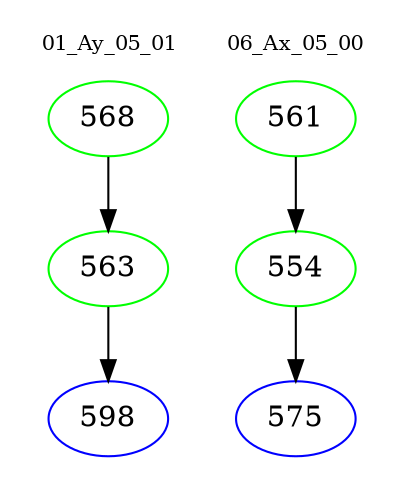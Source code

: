 digraph{
subgraph cluster_0 {
color = white
label = "01_Ay_05_01";
fontsize=10;
T0_568 [label="568", color="green"]
T0_568 -> T0_563 [color="black"]
T0_563 [label="563", color="green"]
T0_563 -> T0_598 [color="black"]
T0_598 [label="598", color="blue"]
}
subgraph cluster_1 {
color = white
label = "06_Ax_05_00";
fontsize=10;
T1_561 [label="561", color="green"]
T1_561 -> T1_554 [color="black"]
T1_554 [label="554", color="green"]
T1_554 -> T1_575 [color="black"]
T1_575 [label="575", color="blue"]
}
}
